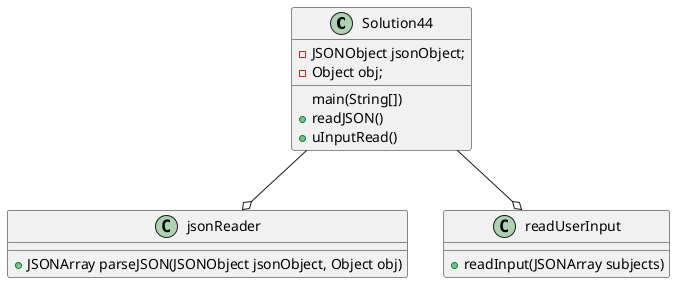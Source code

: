 @startuml

class Solution44 {
    -JSONObject jsonObject;
    -Object obj;
    main(String[])
    +readJSON()
    'rJ.parseJson()
    +uInputRead()
    'uR.readInput(readJSON())

}

class jsonReader {
    +JSONArray parseJSON(JSONObject jsonObject, Object obj)
}

class readUserInput {
    +readInput(JSONArray subjects)
}

Solution44 --o jsonReader
Solution44 --o readUserInput
@enduml